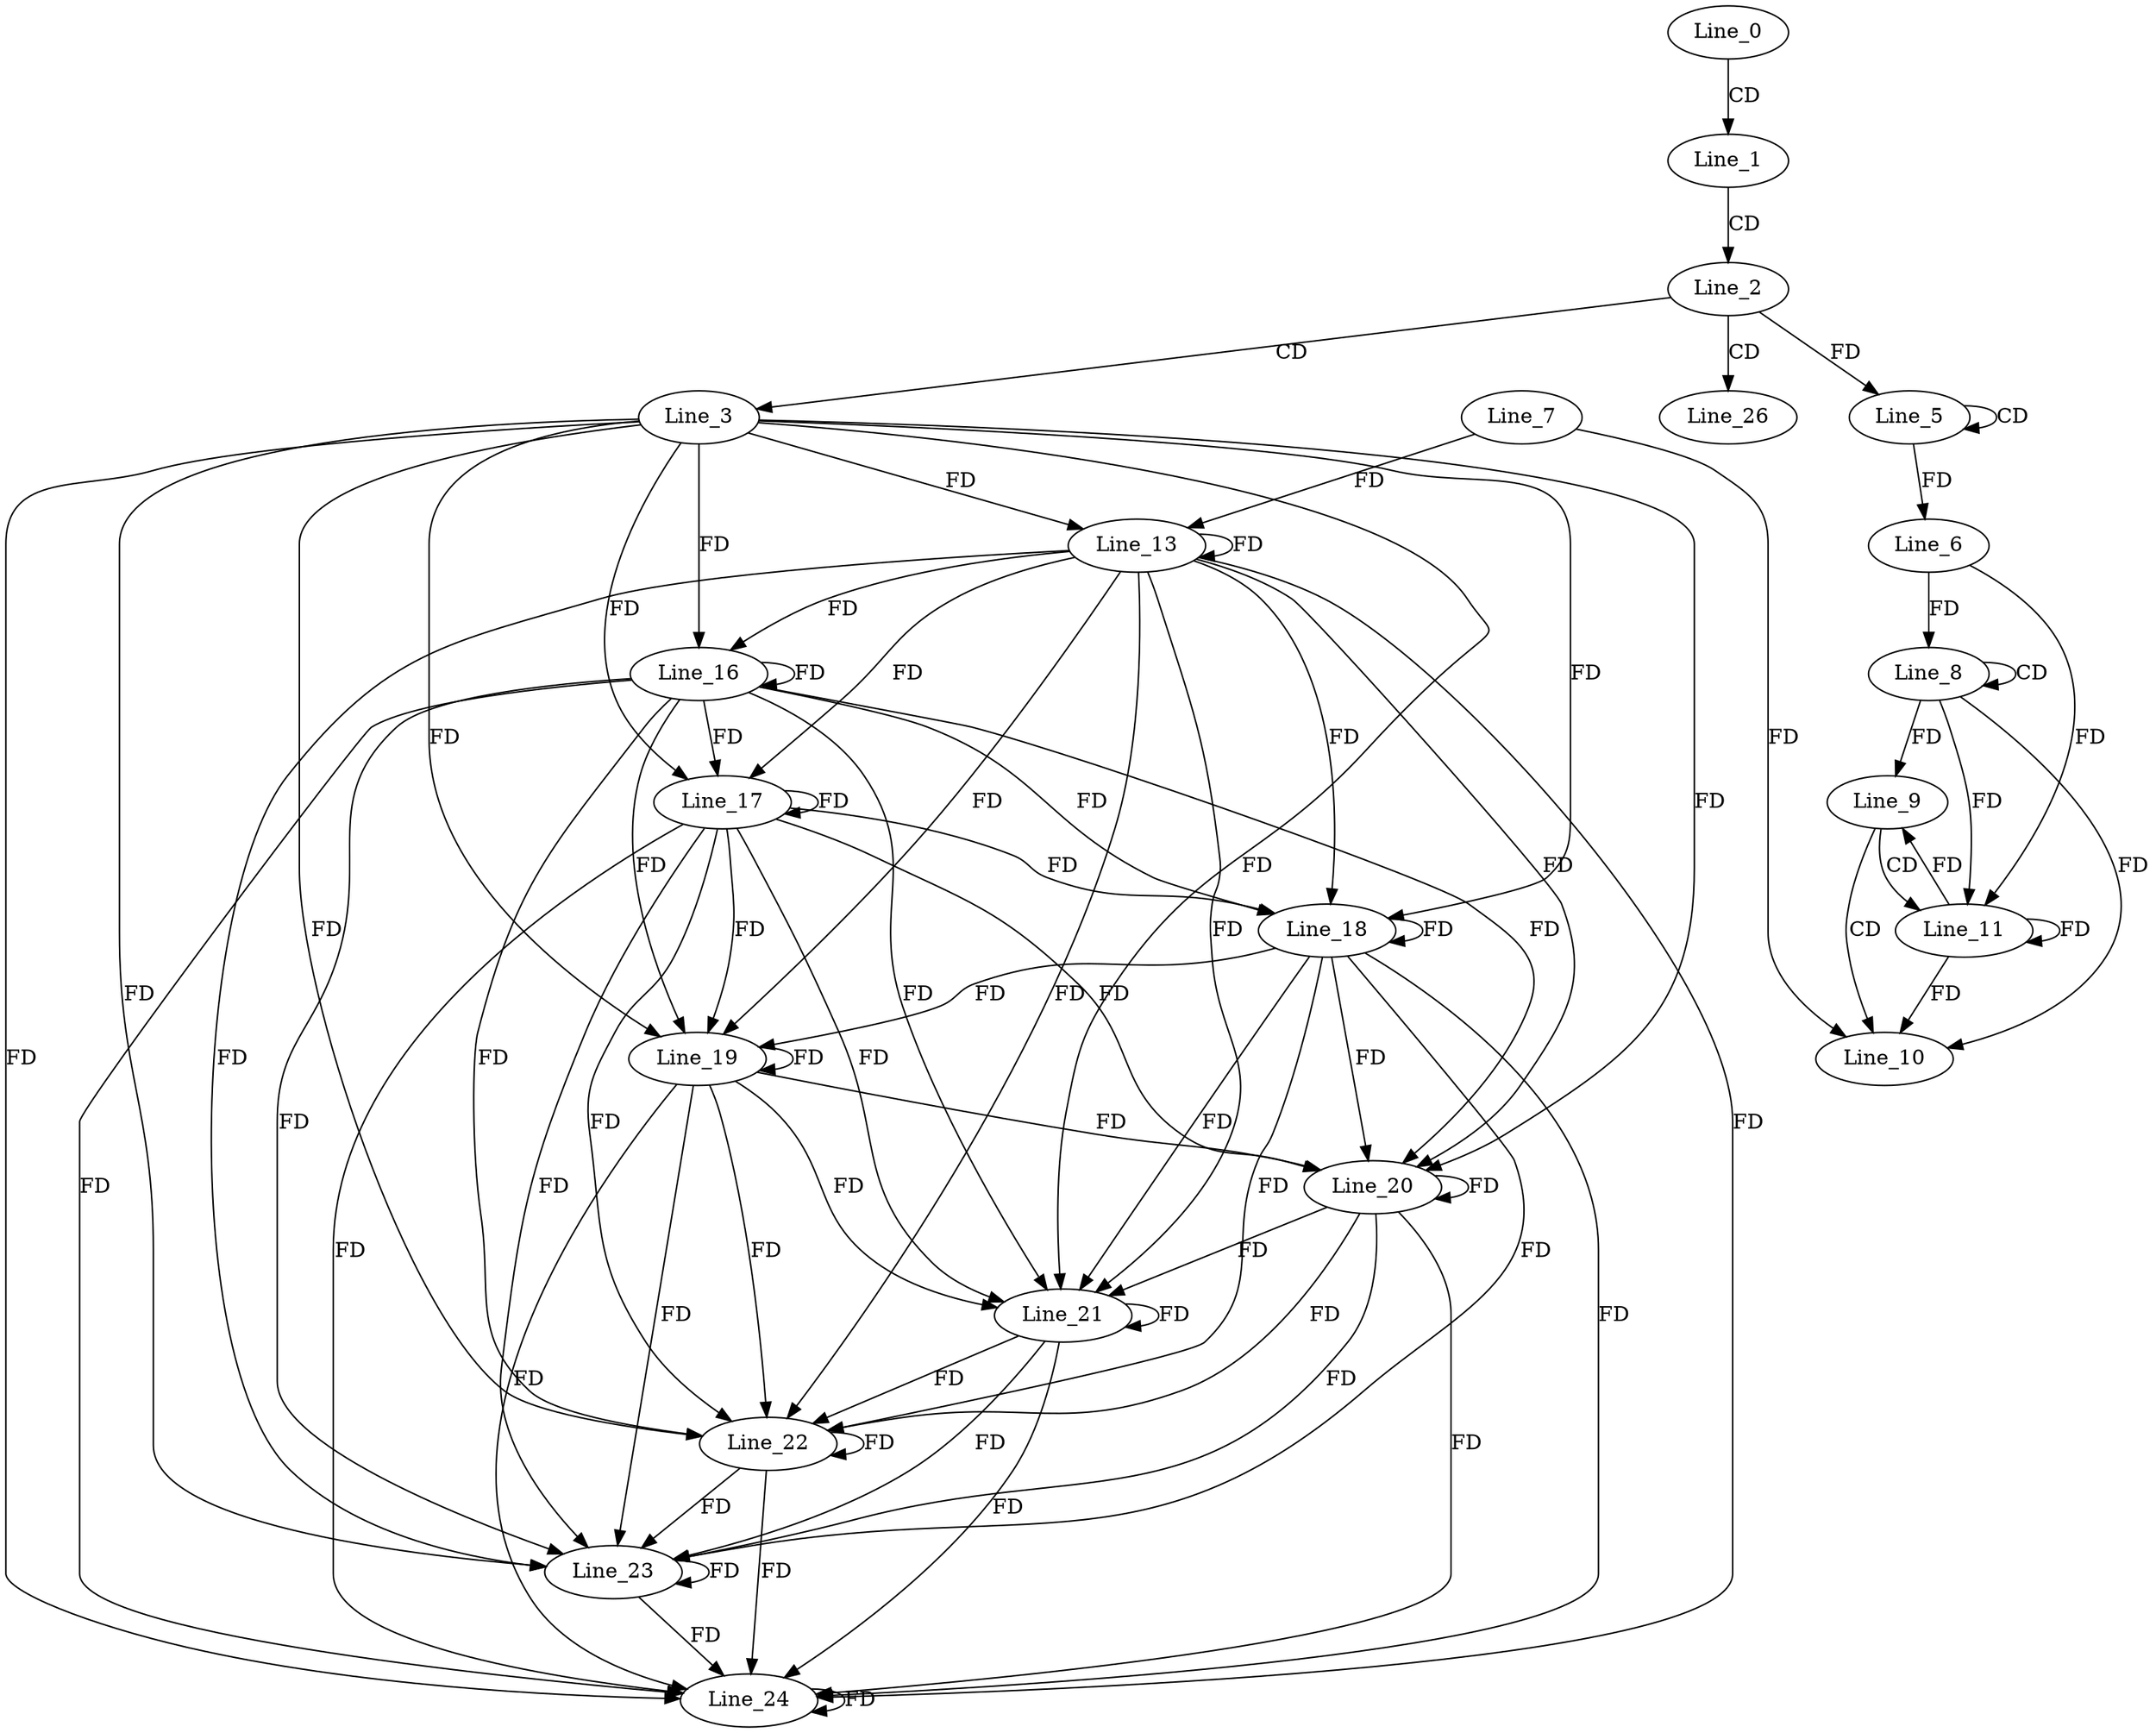 digraph G {
  Line_0;
  Line_1;
  Line_2;
  Line_3;
  Line_5;
  Line_5;
  Line_6;
  Line_8;
  Line_8;
  Line_6;
  Line_9;
  Line_10;
  Line_7;
  Line_11;
  Line_11;
  Line_13;
  Line_13;
  Line_16;
  Line_17;
  Line_18;
  Line_19;
  Line_20;
  Line_21;
  Line_22;
  Line_23;
  Line_24;
  Line_26;
  Line_0 -> Line_1 [ label="CD" ];
  Line_1 -> Line_2 [ label="CD" ];
  Line_2 -> Line_3 [ label="CD" ];
  Line_5 -> Line_5 [ label="CD" ];
  Line_2 -> Line_5 [ label="FD" ];
  Line_5 -> Line_6 [ label="FD" ];
  Line_8 -> Line_8 [ label="CD" ];
  Line_6 -> Line_8 [ label="FD" ];
  Line_8 -> Line_9 [ label="FD" ];
  Line_9 -> Line_10 [ label="CD" ];
  Line_7 -> Line_10 [ label="FD" ];
  Line_8 -> Line_10 [ label="FD" ];
  Line_9 -> Line_11 [ label="CD" ];
  Line_11 -> Line_11 [ label="FD" ];
  Line_8 -> Line_11 [ label="FD" ];
  Line_6 -> Line_11 [ label="FD" ];
  Line_3 -> Line_13 [ label="FD" ];
  Line_13 -> Line_13 [ label="FD" ];
  Line_7 -> Line_13 [ label="FD" ];
  Line_3 -> Line_16 [ label="FD" ];
  Line_13 -> Line_16 [ label="FD" ];
  Line_16 -> Line_16 [ label="FD" ];
  Line_3 -> Line_17 [ label="FD" ];
  Line_13 -> Line_17 [ label="FD" ];
  Line_16 -> Line_17 [ label="FD" ];
  Line_17 -> Line_17 [ label="FD" ];
  Line_3 -> Line_18 [ label="FD" ];
  Line_13 -> Line_18 [ label="FD" ];
  Line_16 -> Line_18 [ label="FD" ];
  Line_17 -> Line_18 [ label="FD" ];
  Line_18 -> Line_18 [ label="FD" ];
  Line_3 -> Line_19 [ label="FD" ];
  Line_13 -> Line_19 [ label="FD" ];
  Line_16 -> Line_19 [ label="FD" ];
  Line_17 -> Line_19 [ label="FD" ];
  Line_18 -> Line_19 [ label="FD" ];
  Line_19 -> Line_19 [ label="FD" ];
  Line_3 -> Line_20 [ label="FD" ];
  Line_13 -> Line_20 [ label="FD" ];
  Line_16 -> Line_20 [ label="FD" ];
  Line_17 -> Line_20 [ label="FD" ];
  Line_18 -> Line_20 [ label="FD" ];
  Line_19 -> Line_20 [ label="FD" ];
  Line_20 -> Line_20 [ label="FD" ];
  Line_3 -> Line_21 [ label="FD" ];
  Line_13 -> Line_21 [ label="FD" ];
  Line_16 -> Line_21 [ label="FD" ];
  Line_17 -> Line_21 [ label="FD" ];
  Line_18 -> Line_21 [ label="FD" ];
  Line_19 -> Line_21 [ label="FD" ];
  Line_20 -> Line_21 [ label="FD" ];
  Line_21 -> Line_21 [ label="FD" ];
  Line_3 -> Line_22 [ label="FD" ];
  Line_13 -> Line_22 [ label="FD" ];
  Line_16 -> Line_22 [ label="FD" ];
  Line_17 -> Line_22 [ label="FD" ];
  Line_18 -> Line_22 [ label="FD" ];
  Line_19 -> Line_22 [ label="FD" ];
  Line_20 -> Line_22 [ label="FD" ];
  Line_21 -> Line_22 [ label="FD" ];
  Line_22 -> Line_22 [ label="FD" ];
  Line_3 -> Line_23 [ label="FD" ];
  Line_13 -> Line_23 [ label="FD" ];
  Line_16 -> Line_23 [ label="FD" ];
  Line_17 -> Line_23 [ label="FD" ];
  Line_18 -> Line_23 [ label="FD" ];
  Line_19 -> Line_23 [ label="FD" ];
  Line_20 -> Line_23 [ label="FD" ];
  Line_21 -> Line_23 [ label="FD" ];
  Line_22 -> Line_23 [ label="FD" ];
  Line_23 -> Line_23 [ label="FD" ];
  Line_3 -> Line_24 [ label="FD" ];
  Line_13 -> Line_24 [ label="FD" ];
  Line_16 -> Line_24 [ label="FD" ];
  Line_17 -> Line_24 [ label="FD" ];
  Line_18 -> Line_24 [ label="FD" ];
  Line_19 -> Line_24 [ label="FD" ];
  Line_20 -> Line_24 [ label="FD" ];
  Line_21 -> Line_24 [ label="FD" ];
  Line_22 -> Line_24 [ label="FD" ];
  Line_23 -> Line_24 [ label="FD" ];
  Line_24 -> Line_24 [ label="FD" ];
  Line_2 -> Line_26 [ label="CD" ];
  Line_11 -> Line_9 [ label="FD" ];
  Line_11 -> Line_10 [ label="FD" ];
}
